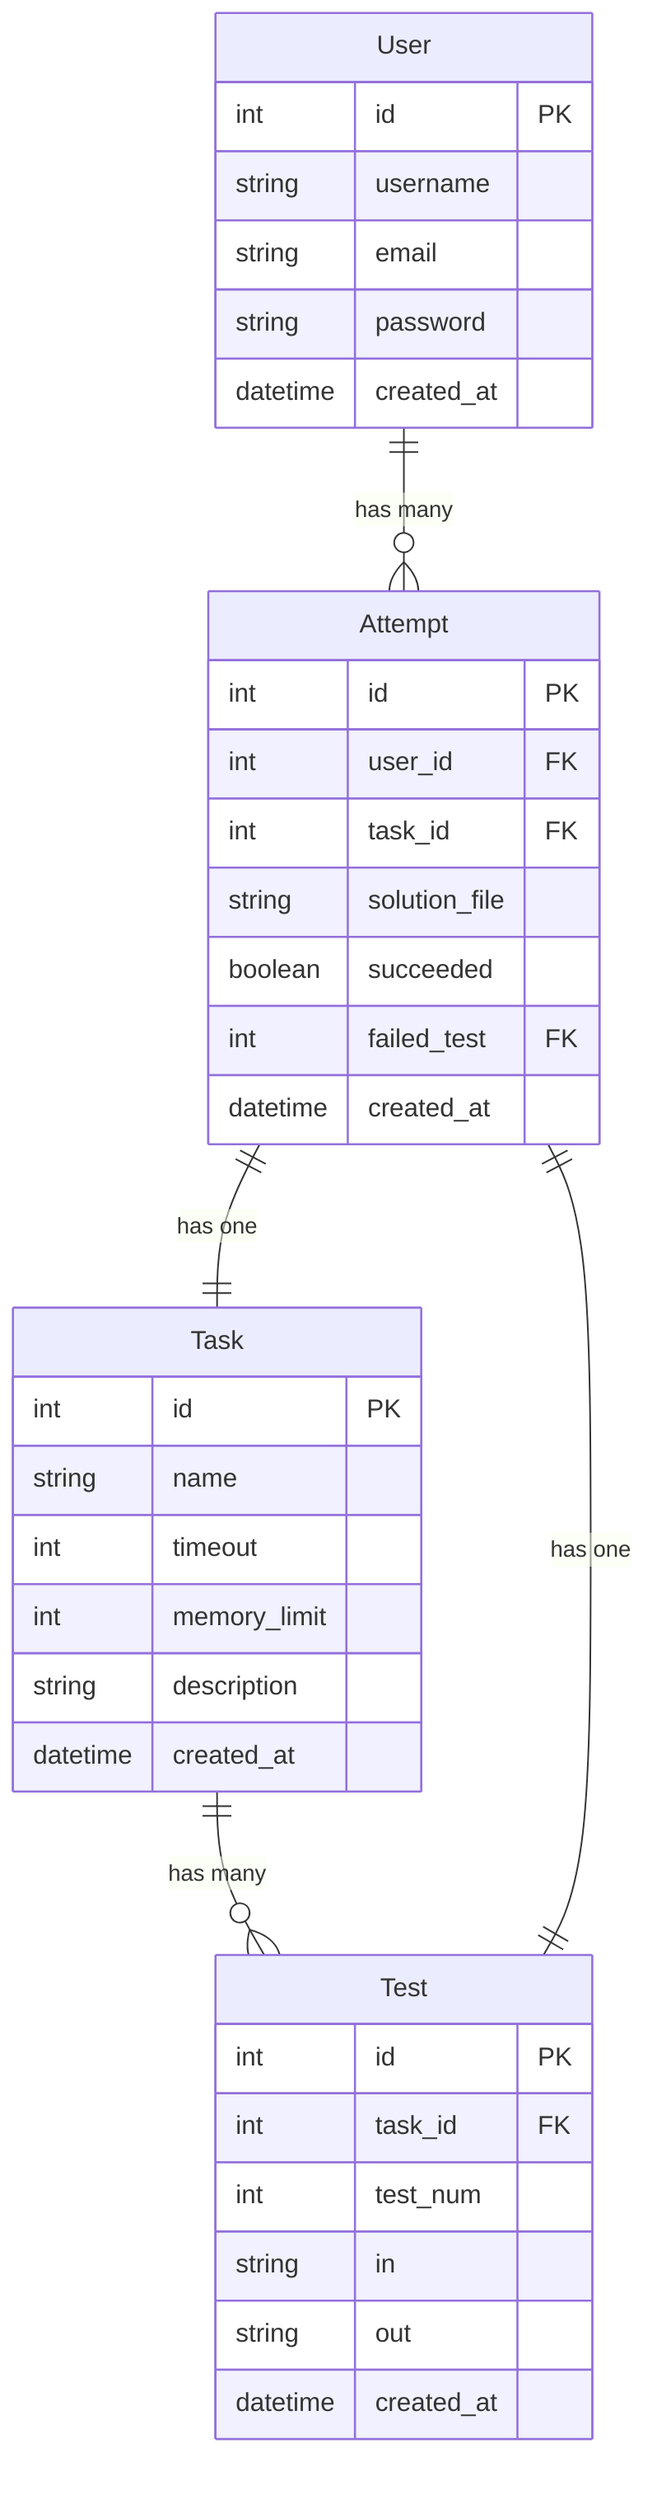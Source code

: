 erDiagram
    User {
        int id PK
        string username
        string email
        string password
        datetime created_at
    }

    Task {
        int id PK
        string name
        int timeout
        int memory_limit
        string description
        datetime created_at
    }

    Test {
        int id PK
        int task_id FK
        int test_num
        string in
        string out
        datetime created_at
    }

    Attempt {
        int id PK
        int user_id FK
        int task_id FK
        string solution_file
        boolean succeeded
        int failed_test FK
        datetime created_at
    }

    %% Relationships
    User ||--o{ Attempt: "has many"
    Task ||--o{ Test : "has many"
    Attempt ||--|| Task : "has one"
    Attempt ||--|| Test : "has one"